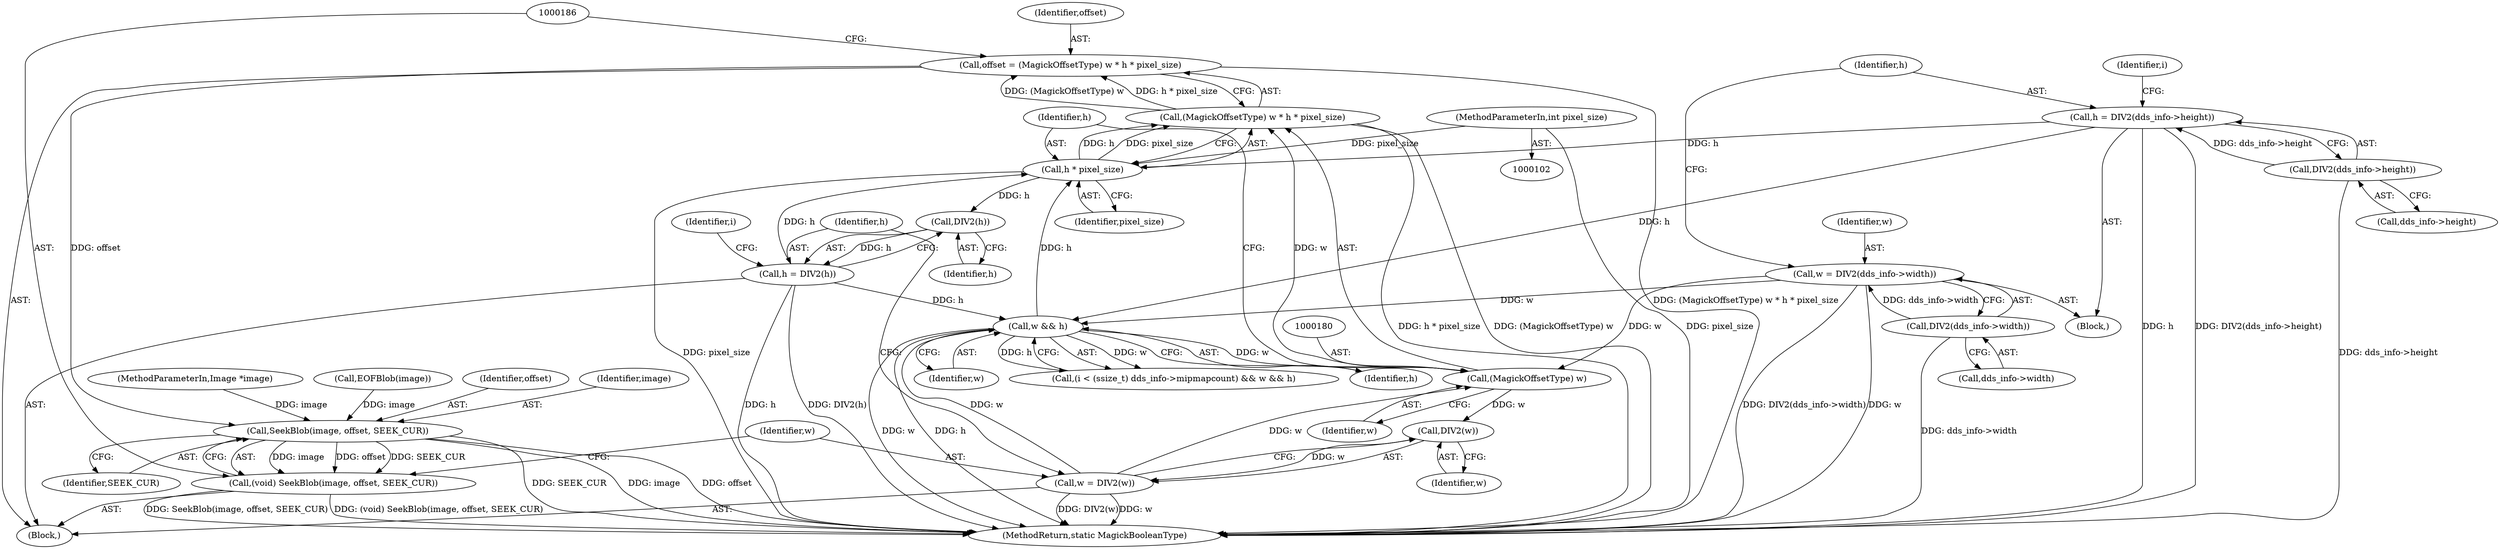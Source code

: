 digraph "1_ImageMagick_3ab016764c7f787829d9065440d86f5609765110@integer" {
"1000176" [label="(Call,offset = (MagickOffsetType) w * h * pixel_size)"];
"1000178" [label="(Call,(MagickOffsetType) w * h * pixel_size)"];
"1000179" [label="(Call,(MagickOffsetType) w)"];
"1000170" [label="(Call,w && h)"];
"1000146" [label="(Call,w = DIV2(dds_info->width))"];
"1000148" [label="(Call,DIV2(dds_info->width))"];
"1000191" [label="(Call,w = DIV2(w))"];
"1000193" [label="(Call,DIV2(w))"];
"1000152" [label="(Call,h = DIV2(dds_info->height))"];
"1000154" [label="(Call,DIV2(dds_info->height))"];
"1000195" [label="(Call,h = DIV2(h))"];
"1000197" [label="(Call,DIV2(h))"];
"1000182" [label="(Call,h * pixel_size)"];
"1000105" [label="(MethodParameterIn,int pixel_size)"];
"1000187" [label="(Call,SeekBlob(image, offset, SEEK_CUR))"];
"1000185" [label="(Call,(void) SeekBlob(image, offset, SEEK_CUR))"];
"1000105" [label="(MethodParameterIn,int pixel_size)"];
"1000189" [label="(Identifier,offset)"];
"1000178" [label="(Call,(MagickOffsetType) w * h * pixel_size)"];
"1000171" [label="(Identifier,w)"];
"1000195" [label="(Call,h = DIV2(h))"];
"1000198" [label="(Identifier,h)"];
"1000191" [label="(Call,w = DIV2(w))"];
"1000160" [label="(Identifier,i)"];
"1000197" [label="(Call,DIV2(h))"];
"1000152" [label="(Call,h = DIV2(dds_info->height))"];
"1000170" [label="(Call,w && h)"];
"1000182" [label="(Call,h * pixel_size)"];
"1000201" [label="(MethodReturn,static MagickBooleanType)"];
"1000187" [label="(Call,SeekBlob(image, offset, SEEK_CUR))"];
"1000153" [label="(Identifier,h)"];
"1000196" [label="(Identifier,h)"];
"1000174" [label="(Identifier,i)"];
"1000192" [label="(Identifier,w)"];
"1000188" [label="(Identifier,image)"];
"1000194" [label="(Identifier,w)"];
"1000184" [label="(Identifier,pixel_size)"];
"1000148" [label="(Call,DIV2(dds_info->width))"];
"1000183" [label="(Identifier,h)"];
"1000179" [label="(Call,(MagickOffsetType) w)"];
"1000155" [label="(Call,dds_info->height)"];
"1000181" [label="(Identifier,w)"];
"1000162" [label="(Call,(i < (ssize_t) dds_info->mipmapcount) && w && h)"];
"1000176" [label="(Call,offset = (MagickOffsetType) w * h * pixel_size)"];
"1000190" [label="(Identifier,SEEK_CUR)"];
"1000185" [label="(Call,(void) SeekBlob(image, offset, SEEK_CUR))"];
"1000175" [label="(Block,)"];
"1000146" [label="(Call,w = DIV2(dds_info->width))"];
"1000154" [label="(Call,DIV2(dds_info->height))"];
"1000103" [label="(MethodParameterIn,Image *image)"];
"1000149" [label="(Call,dds_info->width)"];
"1000114" [label="(Call,EOFBlob(image))"];
"1000193" [label="(Call,DIV2(w))"];
"1000147" [label="(Identifier,w)"];
"1000177" [label="(Identifier,offset)"];
"1000172" [label="(Identifier,h)"];
"1000145" [label="(Block,)"];
"1000176" -> "1000175"  [label="AST: "];
"1000176" -> "1000178"  [label="CFG: "];
"1000177" -> "1000176"  [label="AST: "];
"1000178" -> "1000176"  [label="AST: "];
"1000186" -> "1000176"  [label="CFG: "];
"1000176" -> "1000201"  [label="DDG: (MagickOffsetType) w * h * pixel_size"];
"1000178" -> "1000176"  [label="DDG: (MagickOffsetType) w"];
"1000178" -> "1000176"  [label="DDG: h * pixel_size"];
"1000176" -> "1000187"  [label="DDG: offset"];
"1000178" -> "1000182"  [label="CFG: "];
"1000179" -> "1000178"  [label="AST: "];
"1000182" -> "1000178"  [label="AST: "];
"1000178" -> "1000201"  [label="DDG: h * pixel_size"];
"1000178" -> "1000201"  [label="DDG: (MagickOffsetType) w"];
"1000179" -> "1000178"  [label="DDG: w"];
"1000182" -> "1000178"  [label="DDG: h"];
"1000182" -> "1000178"  [label="DDG: pixel_size"];
"1000179" -> "1000181"  [label="CFG: "];
"1000180" -> "1000179"  [label="AST: "];
"1000181" -> "1000179"  [label="AST: "];
"1000183" -> "1000179"  [label="CFG: "];
"1000170" -> "1000179"  [label="DDG: w"];
"1000146" -> "1000179"  [label="DDG: w"];
"1000191" -> "1000179"  [label="DDG: w"];
"1000179" -> "1000193"  [label="DDG: w"];
"1000170" -> "1000162"  [label="AST: "];
"1000170" -> "1000171"  [label="CFG: "];
"1000170" -> "1000172"  [label="CFG: "];
"1000171" -> "1000170"  [label="AST: "];
"1000172" -> "1000170"  [label="AST: "];
"1000162" -> "1000170"  [label="CFG: "];
"1000170" -> "1000201"  [label="DDG: h"];
"1000170" -> "1000201"  [label="DDG: w"];
"1000170" -> "1000162"  [label="DDG: w"];
"1000170" -> "1000162"  [label="DDG: h"];
"1000146" -> "1000170"  [label="DDG: w"];
"1000191" -> "1000170"  [label="DDG: w"];
"1000152" -> "1000170"  [label="DDG: h"];
"1000195" -> "1000170"  [label="DDG: h"];
"1000170" -> "1000182"  [label="DDG: h"];
"1000146" -> "1000145"  [label="AST: "];
"1000146" -> "1000148"  [label="CFG: "];
"1000147" -> "1000146"  [label="AST: "];
"1000148" -> "1000146"  [label="AST: "];
"1000153" -> "1000146"  [label="CFG: "];
"1000146" -> "1000201"  [label="DDG: DIV2(dds_info->width)"];
"1000146" -> "1000201"  [label="DDG: w"];
"1000148" -> "1000146"  [label="DDG: dds_info->width"];
"1000148" -> "1000149"  [label="CFG: "];
"1000149" -> "1000148"  [label="AST: "];
"1000148" -> "1000201"  [label="DDG: dds_info->width"];
"1000191" -> "1000175"  [label="AST: "];
"1000191" -> "1000193"  [label="CFG: "];
"1000192" -> "1000191"  [label="AST: "];
"1000193" -> "1000191"  [label="AST: "];
"1000196" -> "1000191"  [label="CFG: "];
"1000191" -> "1000201"  [label="DDG: DIV2(w)"];
"1000191" -> "1000201"  [label="DDG: w"];
"1000193" -> "1000191"  [label="DDG: w"];
"1000193" -> "1000194"  [label="CFG: "];
"1000194" -> "1000193"  [label="AST: "];
"1000152" -> "1000145"  [label="AST: "];
"1000152" -> "1000154"  [label="CFG: "];
"1000153" -> "1000152"  [label="AST: "];
"1000154" -> "1000152"  [label="AST: "];
"1000160" -> "1000152"  [label="CFG: "];
"1000152" -> "1000201"  [label="DDG: h"];
"1000152" -> "1000201"  [label="DDG: DIV2(dds_info->height)"];
"1000154" -> "1000152"  [label="DDG: dds_info->height"];
"1000152" -> "1000182"  [label="DDG: h"];
"1000154" -> "1000155"  [label="CFG: "];
"1000155" -> "1000154"  [label="AST: "];
"1000154" -> "1000201"  [label="DDG: dds_info->height"];
"1000195" -> "1000175"  [label="AST: "];
"1000195" -> "1000197"  [label="CFG: "];
"1000196" -> "1000195"  [label="AST: "];
"1000197" -> "1000195"  [label="AST: "];
"1000174" -> "1000195"  [label="CFG: "];
"1000195" -> "1000201"  [label="DDG: DIV2(h)"];
"1000195" -> "1000201"  [label="DDG: h"];
"1000195" -> "1000182"  [label="DDG: h"];
"1000197" -> "1000195"  [label="DDG: h"];
"1000197" -> "1000198"  [label="CFG: "];
"1000198" -> "1000197"  [label="AST: "];
"1000182" -> "1000197"  [label="DDG: h"];
"1000182" -> "1000184"  [label="CFG: "];
"1000183" -> "1000182"  [label="AST: "];
"1000184" -> "1000182"  [label="AST: "];
"1000182" -> "1000201"  [label="DDG: pixel_size"];
"1000105" -> "1000182"  [label="DDG: pixel_size"];
"1000105" -> "1000102"  [label="AST: "];
"1000105" -> "1000201"  [label="DDG: pixel_size"];
"1000187" -> "1000185"  [label="AST: "];
"1000187" -> "1000190"  [label="CFG: "];
"1000188" -> "1000187"  [label="AST: "];
"1000189" -> "1000187"  [label="AST: "];
"1000190" -> "1000187"  [label="AST: "];
"1000185" -> "1000187"  [label="CFG: "];
"1000187" -> "1000201"  [label="DDG: SEEK_CUR"];
"1000187" -> "1000201"  [label="DDG: image"];
"1000187" -> "1000201"  [label="DDG: offset"];
"1000187" -> "1000185"  [label="DDG: image"];
"1000187" -> "1000185"  [label="DDG: offset"];
"1000187" -> "1000185"  [label="DDG: SEEK_CUR"];
"1000114" -> "1000187"  [label="DDG: image"];
"1000103" -> "1000187"  [label="DDG: image"];
"1000185" -> "1000175"  [label="AST: "];
"1000186" -> "1000185"  [label="AST: "];
"1000192" -> "1000185"  [label="CFG: "];
"1000185" -> "1000201"  [label="DDG: (void) SeekBlob(image, offset, SEEK_CUR)"];
"1000185" -> "1000201"  [label="DDG: SeekBlob(image, offset, SEEK_CUR)"];
}
